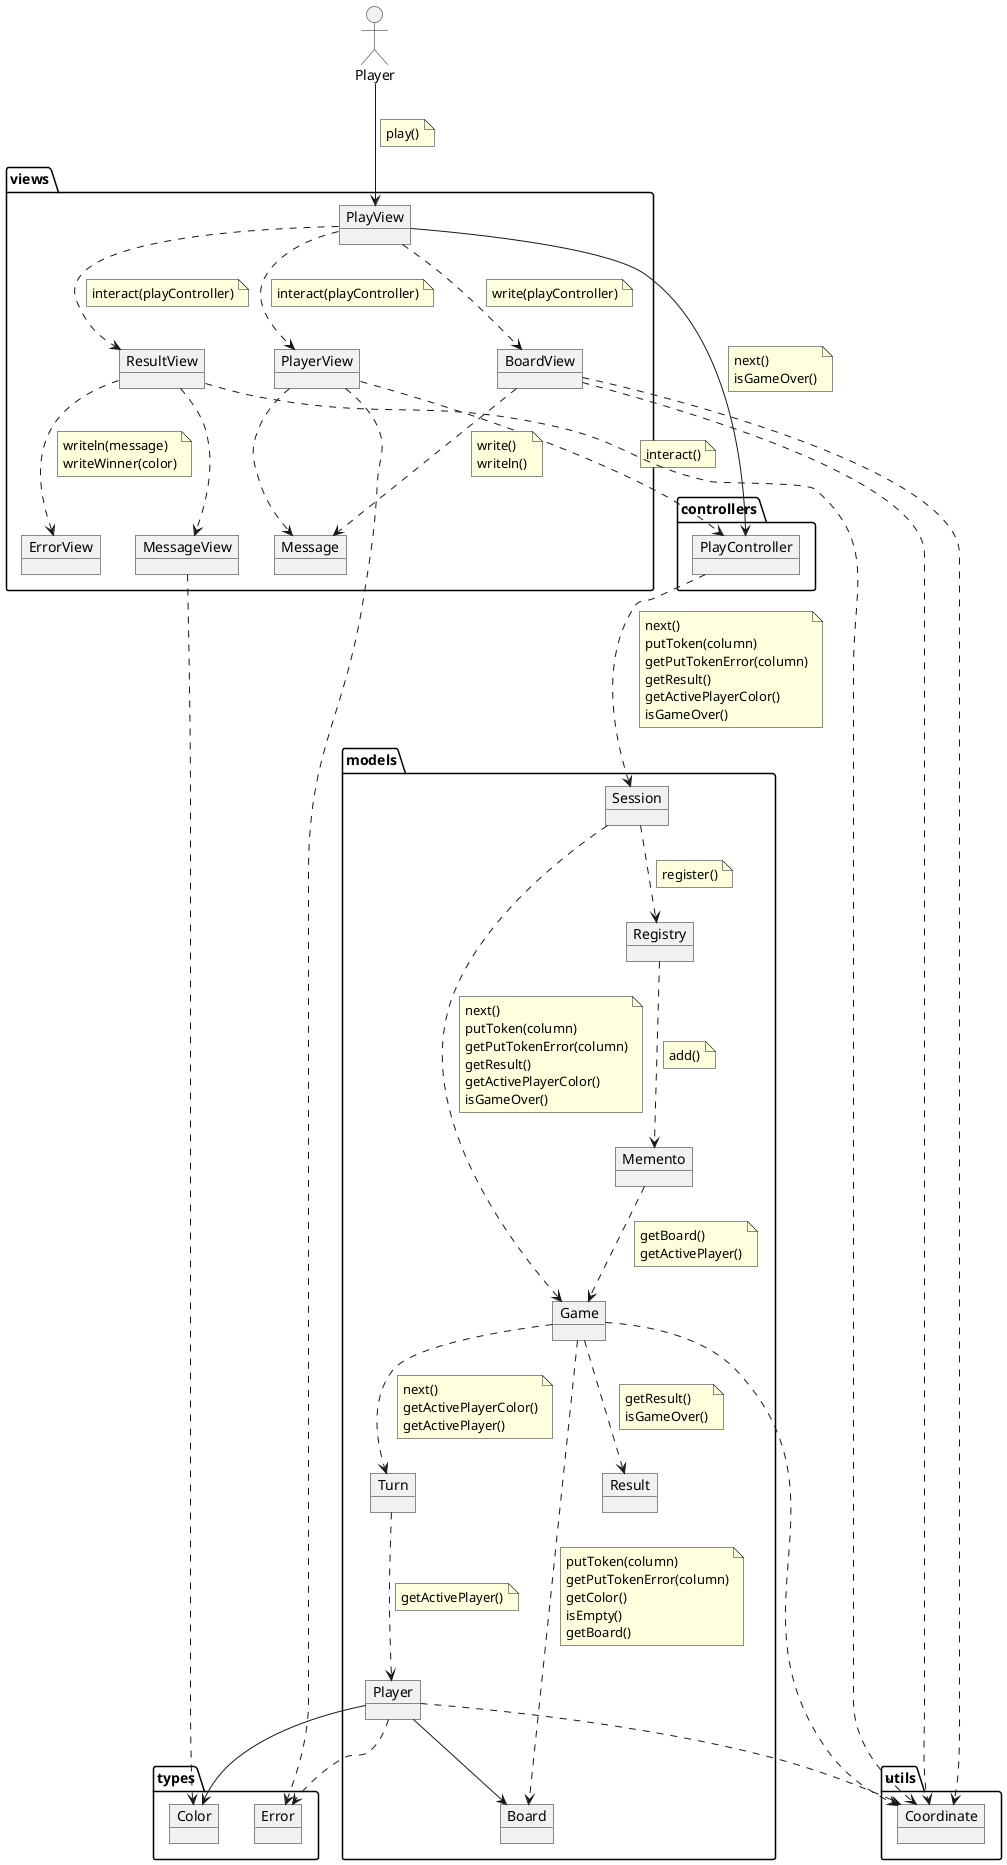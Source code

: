 @startuml play
allow_mixing

actor :Player: as Playerr

package controllers  {

    object PlayController{

    }
}


package models  {
    object Board{

    }

    object Game{

    }

    object Turn{

    }
    
    object Player{

    }
    
    object Result{

    }
    
    object Memento{
    }
    
    object Session {
    }
    
    object Registry {
    }
}

package utils  {

    object Coordinate{

    }

}

package types  {

    object Color{

    }

    object Error{

    }
}

package views {

    object BoardView{

    }

    object PlayView{

    }

    object MessageView{

    }

    object ErrorView{

    }

    object PlayerView{

    }

    object Message{

    }
    
    object ResultView{

    }
    
}

Playerr --> PlayView
note on link
    play()
end note
PlayView ..> PlayerView
note on link
    interact(playController)
end note
PlayView ..> BoardView
note on link
    write(playController)
end note
PlayerView ..> Message
PlayerView ..> PlayController
note on link
    interact()
end note

PlayView ..> ResultView
note on link
    interact(playController)
end note
BoardView ..> Message
note on link
    write()
    writeln()
end note
BoardView ..> Coordinate
MessageView ..> Color
PlayView --> PlayController
note on link
    next()
    isGameOver()
end note

PlayController ..> Session
note on link
    next()
    putToken(column)
    getPutTokenError(column)
    getResult()
    getActivePlayerColor()
    isGameOver()
end note
Session ..> Game
note on link
    next()
    putToken(column)
    getPutTokenError(column)
    getResult()
    getActivePlayerColor()
    isGameOver()
end note
Session ..> Registry
note on link
    register()
end note
Registry ..> Memento
note on link
    add()
end note
Memento ..> Game
note on link
    getBoard()
    getActivePlayer()
end note
Game ..> Turn
note on link
    next()
    getActivePlayerColor()
    getActivePlayer()
end note
Game ..> Board
note on link
    putToken(column)
    getPutTokenError(column)
    getColor()
    isEmpty()
    getBoard()
end note
Game ..> Result
note on link
    getResult()
    isGameOver()
end note
Turn ..> Player
note on link
    getActivePlayer()
end note

ResultView ..> MessageView
ResultView ..> ErrorView
note on link
    writeln(message)
    writeWinner(color)
end note
BoardView ..> Coordinate
ResultView ..> Coordinate
PlayerView ..> Error
Player ..> Coordinate
Player ..> Error
Player --> Board
Player --> Color
Game ..> Coordinate
@enduml